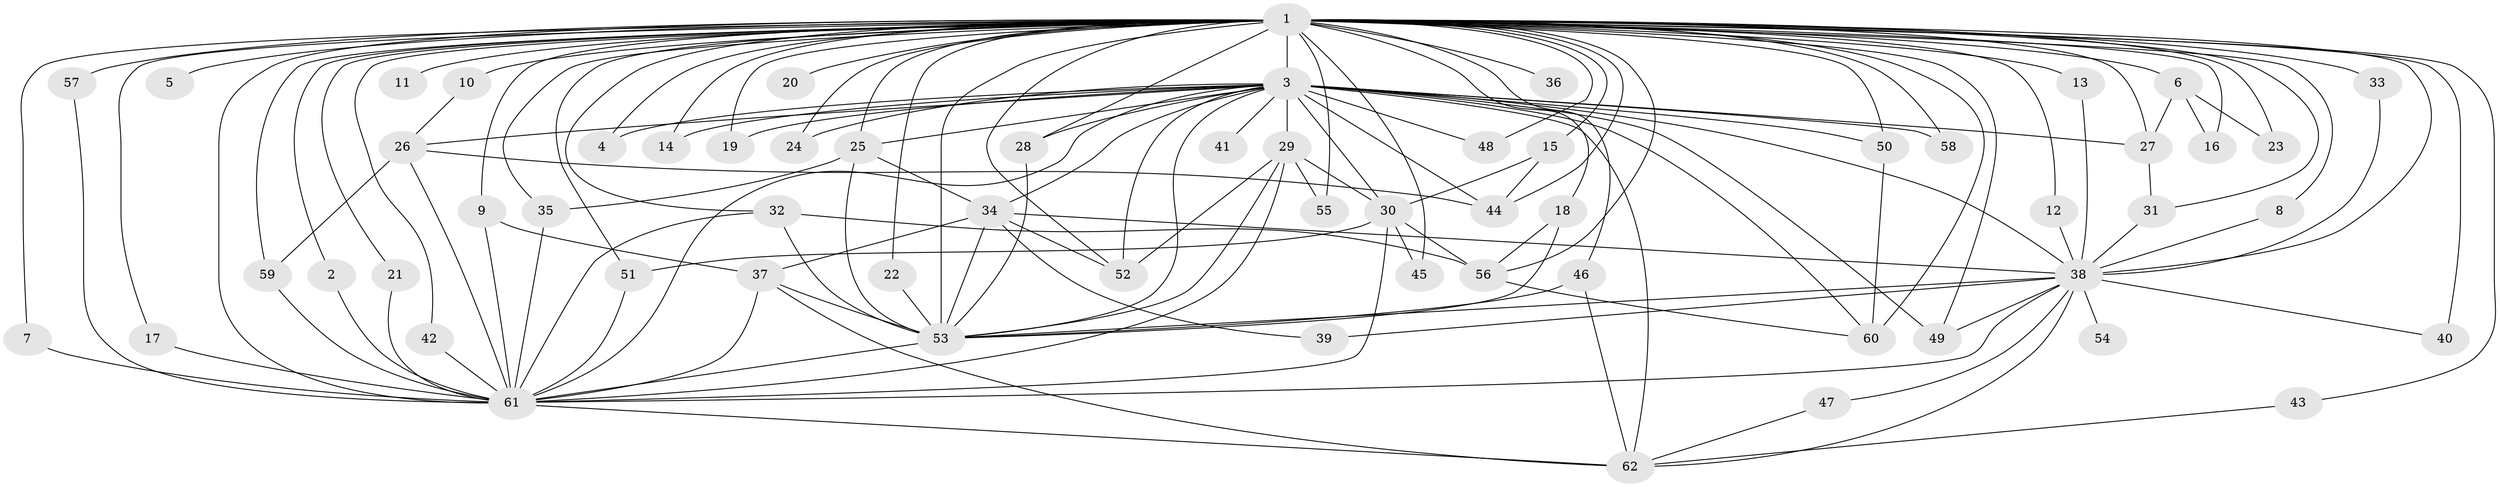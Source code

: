 // original degree distribution, {19: 0.008130081300813009, 28: 0.016260162601626018, 22: 0.008130081300813009, 32: 0.008130081300813009, 21: 0.008130081300813009, 20: 0.008130081300813009, 25: 0.008130081300813009, 27: 0.008130081300813009, 13: 0.008130081300813009, 4: 0.08943089430894309, 3: 0.25203252032520324, 5: 0.04065040650406504, 7: 0.008130081300813009, 2: 0.5121951219512195, 6: 0.016260162601626018}
// Generated by graph-tools (version 1.1) at 2025/49/03/09/25 03:49:34]
// undirected, 62 vertices, 143 edges
graph export_dot {
graph [start="1"]
  node [color=gray90,style=filled];
  1;
  2;
  3;
  4;
  5;
  6;
  7;
  8;
  9;
  10;
  11;
  12;
  13;
  14;
  15;
  16;
  17;
  18;
  19;
  20;
  21;
  22;
  23;
  24;
  25;
  26;
  27;
  28;
  29;
  30;
  31;
  32;
  33;
  34;
  35;
  36;
  37;
  38;
  39;
  40;
  41;
  42;
  43;
  44;
  45;
  46;
  47;
  48;
  49;
  50;
  51;
  52;
  53;
  54;
  55;
  56;
  57;
  58;
  59;
  60;
  61;
  62;
  1 -- 2 [weight=1.0];
  1 -- 3 [weight=12.0];
  1 -- 4 [weight=1.0];
  1 -- 5 [weight=2.0];
  1 -- 6 [weight=4.0];
  1 -- 7 [weight=1.0];
  1 -- 8 [weight=1.0];
  1 -- 9 [weight=1.0];
  1 -- 10 [weight=1.0];
  1 -- 11 [weight=1.0];
  1 -- 12 [weight=1.0];
  1 -- 13 [weight=3.0];
  1 -- 14 [weight=1.0];
  1 -- 15 [weight=1.0];
  1 -- 16 [weight=2.0];
  1 -- 17 [weight=1.0];
  1 -- 18 [weight=2.0];
  1 -- 19 [weight=1.0];
  1 -- 20 [weight=2.0];
  1 -- 21 [weight=1.0];
  1 -- 22 [weight=1.0];
  1 -- 23 [weight=1.0];
  1 -- 24 [weight=1.0];
  1 -- 25 [weight=2.0];
  1 -- 27 [weight=1.0];
  1 -- 28 [weight=1.0];
  1 -- 31 [weight=2.0];
  1 -- 32 [weight=1.0];
  1 -- 33 [weight=2.0];
  1 -- 35 [weight=2.0];
  1 -- 36 [weight=2.0];
  1 -- 38 [weight=5.0];
  1 -- 40 [weight=2.0];
  1 -- 42 [weight=1.0];
  1 -- 43 [weight=1.0];
  1 -- 44 [weight=1.0];
  1 -- 45 [weight=1.0];
  1 -- 46 [weight=1.0];
  1 -- 48 [weight=1.0];
  1 -- 49 [weight=1.0];
  1 -- 50 [weight=1.0];
  1 -- 51 [weight=1.0];
  1 -- 52 [weight=2.0];
  1 -- 53 [weight=5.0];
  1 -- 55 [weight=1.0];
  1 -- 56 [weight=1.0];
  1 -- 57 [weight=1.0];
  1 -- 58 [weight=1.0];
  1 -- 59 [weight=1.0];
  1 -- 60 [weight=3.0];
  1 -- 61 [weight=5.0];
  2 -- 61 [weight=1.0];
  3 -- 4 [weight=1.0];
  3 -- 14 [weight=1.0];
  3 -- 19 [weight=1.0];
  3 -- 24 [weight=1.0];
  3 -- 25 [weight=1.0];
  3 -- 26 [weight=2.0];
  3 -- 27 [weight=2.0];
  3 -- 28 [weight=1.0];
  3 -- 29 [weight=1.0];
  3 -- 30 [weight=2.0];
  3 -- 34 [weight=1.0];
  3 -- 38 [weight=3.0];
  3 -- 41 [weight=1.0];
  3 -- 44 [weight=1.0];
  3 -- 48 [weight=1.0];
  3 -- 49 [weight=1.0];
  3 -- 50 [weight=1.0];
  3 -- 52 [weight=2.0];
  3 -- 53 [weight=3.0];
  3 -- 58 [weight=1.0];
  3 -- 60 [weight=1.0];
  3 -- 61 [weight=3.0];
  3 -- 62 [weight=1.0];
  6 -- 16 [weight=1.0];
  6 -- 23 [weight=1.0];
  6 -- 27 [weight=1.0];
  7 -- 61 [weight=1.0];
  8 -- 38 [weight=1.0];
  9 -- 37 [weight=1.0];
  9 -- 61 [weight=1.0];
  10 -- 26 [weight=1.0];
  12 -- 38 [weight=1.0];
  13 -- 38 [weight=1.0];
  15 -- 30 [weight=1.0];
  15 -- 44 [weight=1.0];
  17 -- 61 [weight=1.0];
  18 -- 53 [weight=1.0];
  18 -- 56 [weight=1.0];
  21 -- 61 [weight=1.0];
  22 -- 53 [weight=1.0];
  25 -- 34 [weight=1.0];
  25 -- 35 [weight=1.0];
  25 -- 53 [weight=1.0];
  26 -- 44 [weight=1.0];
  26 -- 59 [weight=1.0];
  26 -- 61 [weight=1.0];
  27 -- 31 [weight=1.0];
  28 -- 53 [weight=1.0];
  29 -- 30 [weight=1.0];
  29 -- 52 [weight=1.0];
  29 -- 53 [weight=1.0];
  29 -- 55 [weight=1.0];
  29 -- 61 [weight=2.0];
  30 -- 45 [weight=1.0];
  30 -- 51 [weight=1.0];
  30 -- 56 [weight=1.0];
  30 -- 61 [weight=1.0];
  31 -- 38 [weight=2.0];
  32 -- 53 [weight=1.0];
  32 -- 56 [weight=1.0];
  32 -- 61 [weight=1.0];
  33 -- 38 [weight=1.0];
  34 -- 37 [weight=1.0];
  34 -- 38 [weight=1.0];
  34 -- 39 [weight=1.0];
  34 -- 52 [weight=1.0];
  34 -- 53 [weight=1.0];
  35 -- 61 [weight=1.0];
  37 -- 53 [weight=2.0];
  37 -- 61 [weight=1.0];
  37 -- 62 [weight=1.0];
  38 -- 39 [weight=1.0];
  38 -- 40 [weight=1.0];
  38 -- 47 [weight=1.0];
  38 -- 49 [weight=1.0];
  38 -- 53 [weight=2.0];
  38 -- 54 [weight=1.0];
  38 -- 61 [weight=1.0];
  38 -- 62 [weight=1.0];
  42 -- 61 [weight=1.0];
  43 -- 62 [weight=1.0];
  46 -- 53 [weight=1.0];
  46 -- 62 [weight=1.0];
  47 -- 62 [weight=1.0];
  50 -- 60 [weight=1.0];
  51 -- 61 [weight=1.0];
  53 -- 61 [weight=2.0];
  56 -- 60 [weight=1.0];
  57 -- 61 [weight=1.0];
  59 -- 61 [weight=2.0];
  61 -- 62 [weight=1.0];
}
